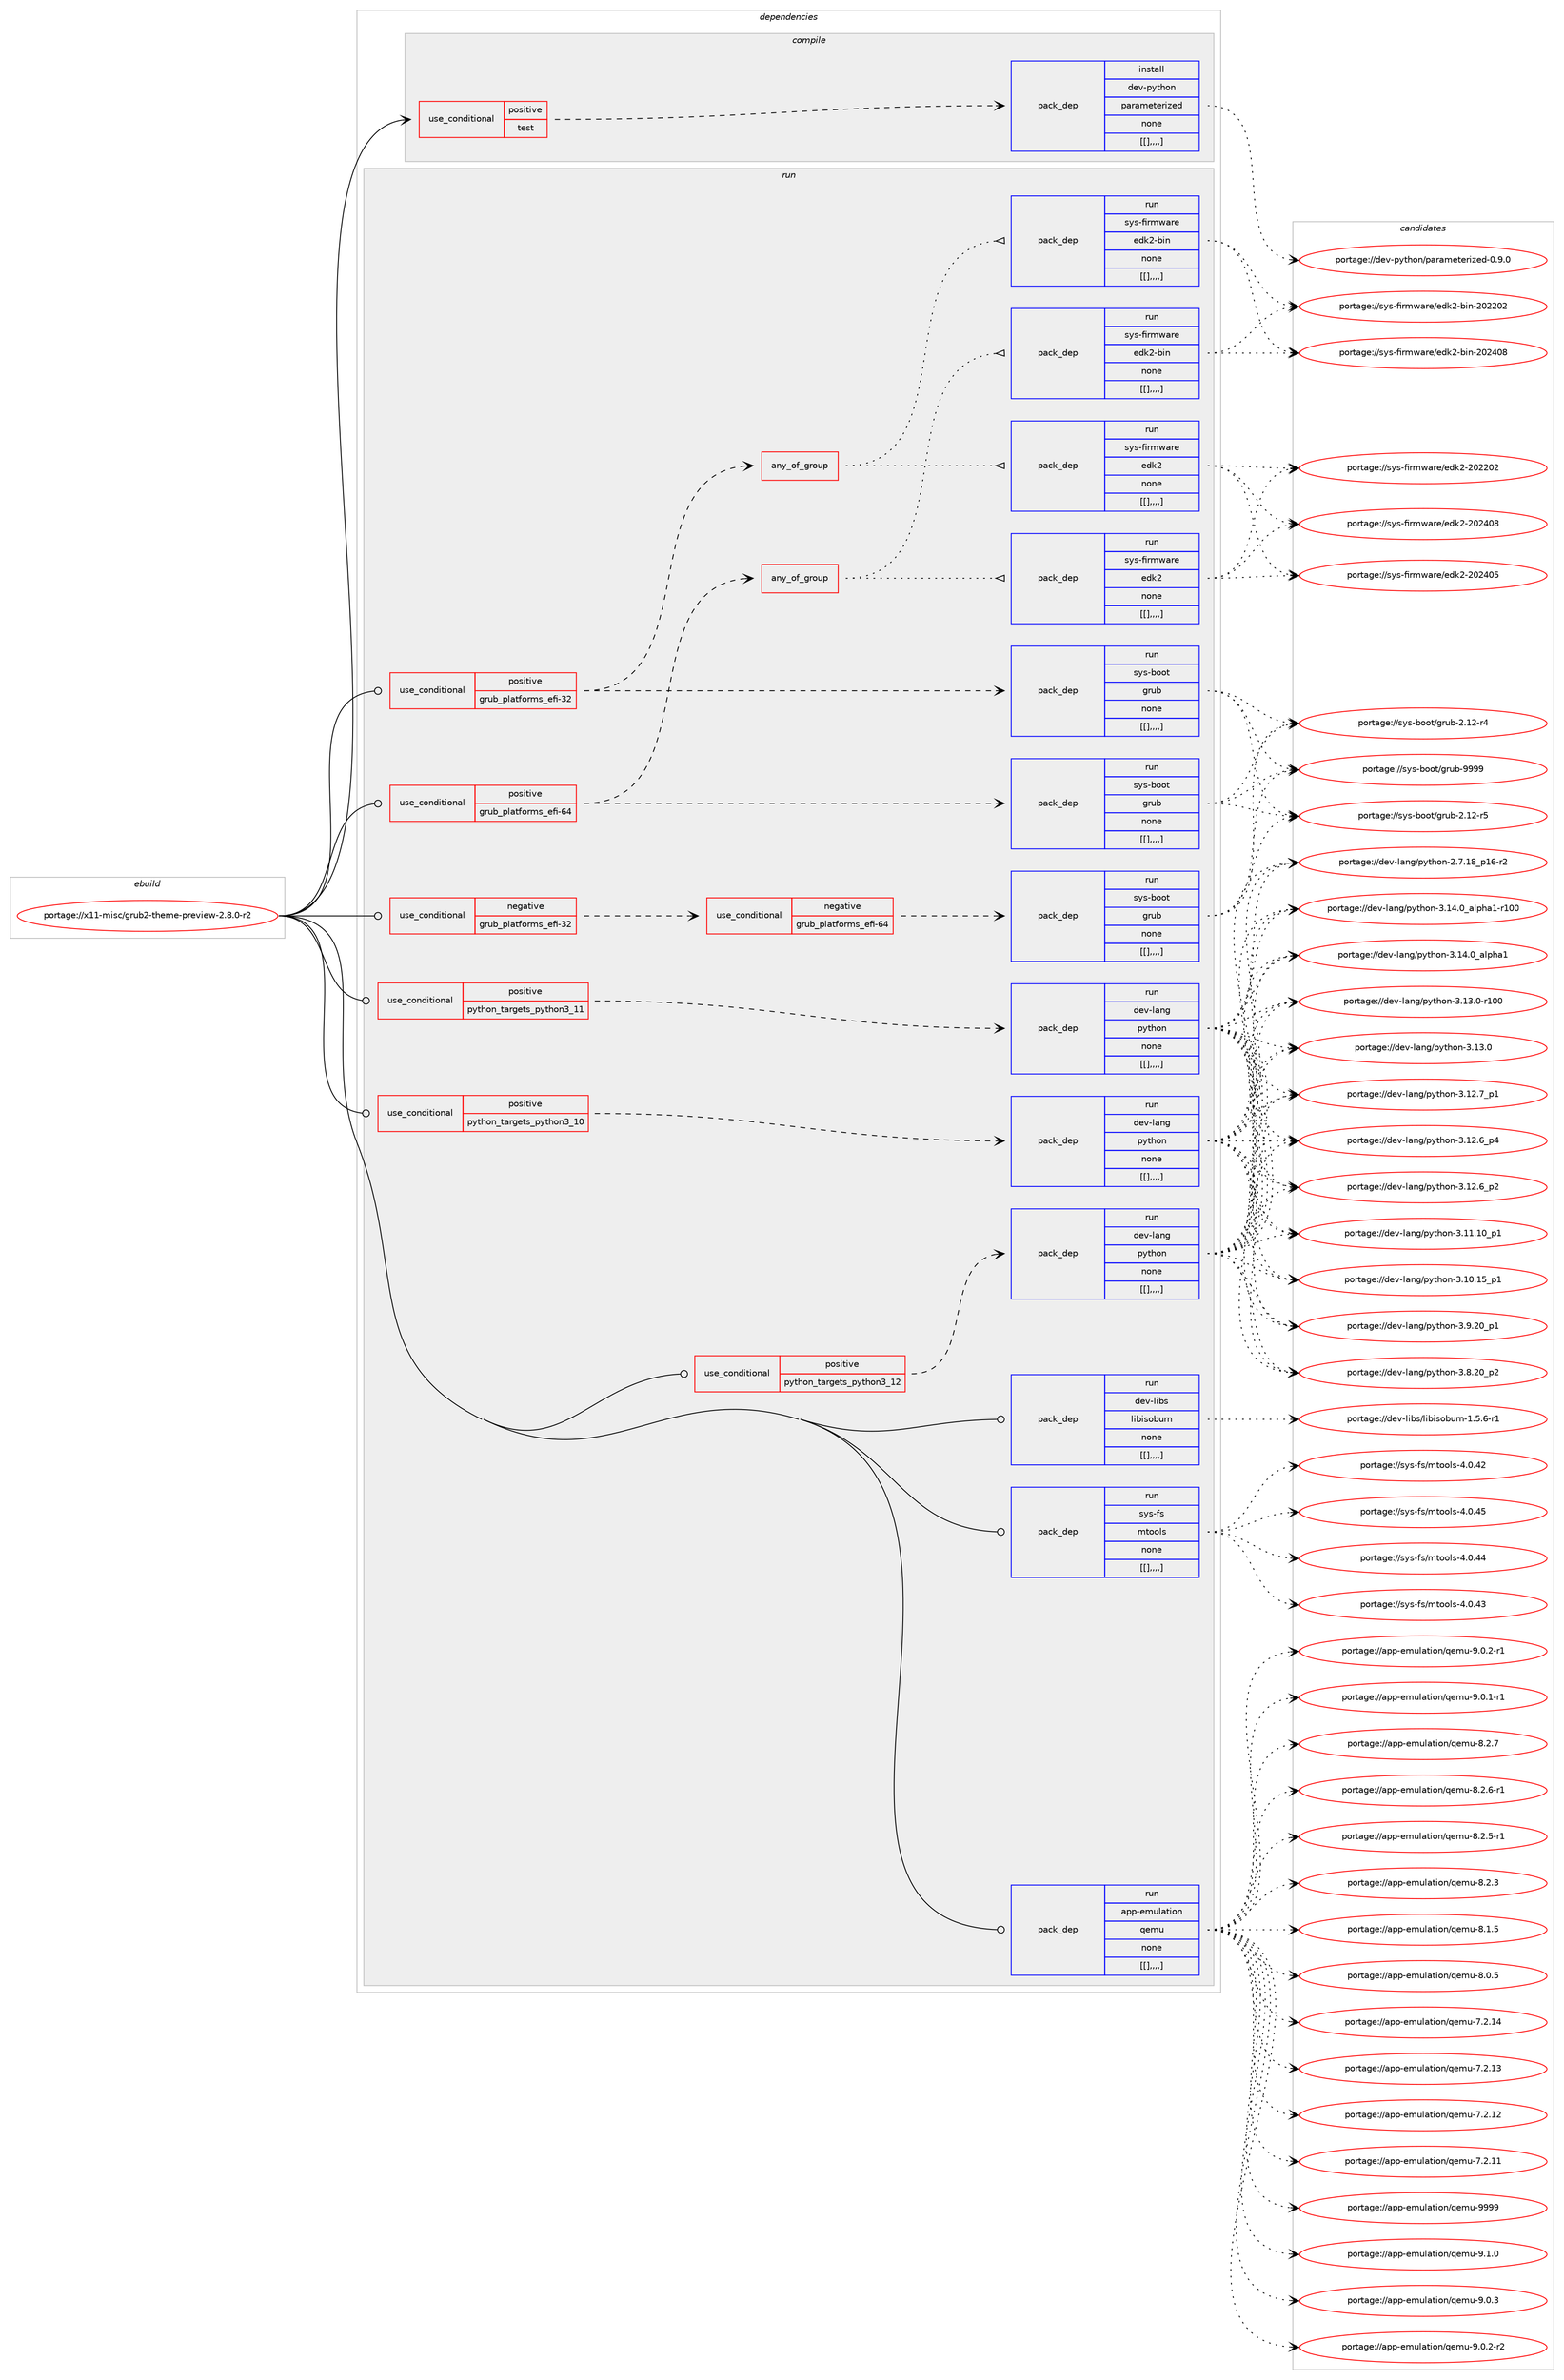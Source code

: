 digraph prolog {

# *************
# Graph options
# *************

newrank=true;
concentrate=true;
compound=true;
graph [rankdir=LR,fontname=Helvetica,fontsize=10,ranksep=1.5];#, ranksep=2.5, nodesep=0.2];
edge  [arrowhead=vee];
node  [fontname=Helvetica,fontsize=10];

# **********
# The ebuild
# **********

subgraph cluster_leftcol {
color=gray;
label=<<i>ebuild</i>>;
id [label="portage://x11-misc/grub2-theme-preview-2.8.0-r2", color=red, width=4, href="../x11-misc/grub2-theme-preview-2.8.0-r2.svg"];
}

# ****************
# The dependencies
# ****************

subgraph cluster_midcol {
color=gray;
label=<<i>dependencies</i>>;
subgraph cluster_compile {
fillcolor="#eeeeee";
style=filled;
label=<<i>compile</i>>;
subgraph cond129459 {
dependency484952 [label=<<TABLE BORDER="0" CELLBORDER="1" CELLSPACING="0" CELLPADDING="4"><TR><TD ROWSPAN="3" CELLPADDING="10">use_conditional</TD></TR><TR><TD>positive</TD></TR><TR><TD>test</TD></TR></TABLE>>, shape=none, color=red];
subgraph pack351850 {
dependency485080 [label=<<TABLE BORDER="0" CELLBORDER="1" CELLSPACING="0" CELLPADDING="4" WIDTH="220"><TR><TD ROWSPAN="6" CELLPADDING="30">pack_dep</TD></TR><TR><TD WIDTH="110">install</TD></TR><TR><TD>dev-python</TD></TR><TR><TD>parameterized</TD></TR><TR><TD>none</TD></TR><TR><TD>[[],,,,]</TD></TR></TABLE>>, shape=none, color=blue];
}
dependency484952:e -> dependency485080:w [weight=20,style="dashed",arrowhead="vee"];
}
id:e -> dependency484952:w [weight=20,style="solid",arrowhead="vee"];
}
subgraph cluster_compileandrun {
fillcolor="#eeeeee";
style=filled;
label=<<i>compile and run</i>>;
}
subgraph cluster_run {
fillcolor="#eeeeee";
style=filled;
label=<<i>run</i>>;
subgraph cond129482 {
dependency485090 [label=<<TABLE BORDER="0" CELLBORDER="1" CELLSPACING="0" CELLPADDING="4"><TR><TD ROWSPAN="3" CELLPADDING="10">use_conditional</TD></TR><TR><TD>negative</TD></TR><TR><TD>grub_platforms_efi-32</TD></TR></TABLE>>, shape=none, color=red];
subgraph cond129487 {
dependency485123 [label=<<TABLE BORDER="0" CELLBORDER="1" CELLSPACING="0" CELLPADDING="4"><TR><TD ROWSPAN="3" CELLPADDING="10">use_conditional</TD></TR><TR><TD>negative</TD></TR><TR><TD>grub_platforms_efi-64</TD></TR></TABLE>>, shape=none, color=red];
subgraph pack351985 {
dependency485158 [label=<<TABLE BORDER="0" CELLBORDER="1" CELLSPACING="0" CELLPADDING="4" WIDTH="220"><TR><TD ROWSPAN="6" CELLPADDING="30">pack_dep</TD></TR><TR><TD WIDTH="110">run</TD></TR><TR><TD>sys-boot</TD></TR><TR><TD>grub</TD></TR><TR><TD>none</TD></TR><TR><TD>[[],,,,]</TD></TR></TABLE>>, shape=none, color=blue];
}
dependency485123:e -> dependency485158:w [weight=20,style="dashed",arrowhead="vee"];
}
dependency485090:e -> dependency485123:w [weight=20,style="dashed",arrowhead="vee"];
}
id:e -> dependency485090:w [weight=20,style="solid",arrowhead="odot"];
subgraph cond129493 {
dependency485229 [label=<<TABLE BORDER="0" CELLBORDER="1" CELLSPACING="0" CELLPADDING="4"><TR><TD ROWSPAN="3" CELLPADDING="10">use_conditional</TD></TR><TR><TD>positive</TD></TR><TR><TD>grub_platforms_efi-32</TD></TR></TABLE>>, shape=none, color=red];
subgraph pack352079 {
dependency485232 [label=<<TABLE BORDER="0" CELLBORDER="1" CELLSPACING="0" CELLPADDING="4" WIDTH="220"><TR><TD ROWSPAN="6" CELLPADDING="30">pack_dep</TD></TR><TR><TD WIDTH="110">run</TD></TR><TR><TD>sys-boot</TD></TR><TR><TD>grub</TD></TR><TR><TD>none</TD></TR><TR><TD>[[],,,,]</TD></TR></TABLE>>, shape=none, color=blue];
}
dependency485229:e -> dependency485232:w [weight=20,style="dashed",arrowhead="vee"];
subgraph any3428 {
dependency485235 [label=<<TABLE BORDER="0" CELLBORDER="1" CELLSPACING="0" CELLPADDING="4"><TR><TD CELLPADDING="10">any_of_group</TD></TR></TABLE>>, shape=none, color=red];subgraph pack352114 {
dependency485287 [label=<<TABLE BORDER="0" CELLBORDER="1" CELLSPACING="0" CELLPADDING="4" WIDTH="220"><TR><TD ROWSPAN="6" CELLPADDING="30">pack_dep</TD></TR><TR><TD WIDTH="110">run</TD></TR><TR><TD>sys-firmware</TD></TR><TR><TD>edk2</TD></TR><TR><TD>none</TD></TR><TR><TD>[[],,,,]</TD></TR></TABLE>>, shape=none, color=blue];
}
dependency485235:e -> dependency485287:w [weight=20,style="dotted",arrowhead="oinv"];
subgraph pack352129 {
dependency485292 [label=<<TABLE BORDER="0" CELLBORDER="1" CELLSPACING="0" CELLPADDING="4" WIDTH="220"><TR><TD ROWSPAN="6" CELLPADDING="30">pack_dep</TD></TR><TR><TD WIDTH="110">run</TD></TR><TR><TD>sys-firmware</TD></TR><TR><TD>edk2-bin</TD></TR><TR><TD>none</TD></TR><TR><TD>[[],,,,]</TD></TR></TABLE>>, shape=none, color=blue];
}
dependency485235:e -> dependency485292:w [weight=20,style="dotted",arrowhead="oinv"];
}
dependency485229:e -> dependency485235:w [weight=20,style="dashed",arrowhead="vee"];
}
id:e -> dependency485229:w [weight=20,style="solid",arrowhead="odot"];
subgraph cond129512 {
dependency485296 [label=<<TABLE BORDER="0" CELLBORDER="1" CELLSPACING="0" CELLPADDING="4"><TR><TD ROWSPAN="3" CELLPADDING="10">use_conditional</TD></TR><TR><TD>positive</TD></TR><TR><TD>grub_platforms_efi-64</TD></TR></TABLE>>, shape=none, color=red];
subgraph pack352151 {
dependency485333 [label=<<TABLE BORDER="0" CELLBORDER="1" CELLSPACING="0" CELLPADDING="4" WIDTH="220"><TR><TD ROWSPAN="6" CELLPADDING="30">pack_dep</TD></TR><TR><TD WIDTH="110">run</TD></TR><TR><TD>sys-boot</TD></TR><TR><TD>grub</TD></TR><TR><TD>none</TD></TR><TR><TD>[[],,,,]</TD></TR></TABLE>>, shape=none, color=blue];
}
dependency485296:e -> dependency485333:w [weight=20,style="dashed",arrowhead="vee"];
subgraph any3430 {
dependency485353 [label=<<TABLE BORDER="0" CELLBORDER="1" CELLSPACING="0" CELLPADDING="4"><TR><TD CELLPADDING="10">any_of_group</TD></TR></TABLE>>, shape=none, color=red];subgraph pack352197 {
dependency485374 [label=<<TABLE BORDER="0" CELLBORDER="1" CELLSPACING="0" CELLPADDING="4" WIDTH="220"><TR><TD ROWSPAN="6" CELLPADDING="30">pack_dep</TD></TR><TR><TD WIDTH="110">run</TD></TR><TR><TD>sys-firmware</TD></TR><TR><TD>edk2</TD></TR><TR><TD>none</TD></TR><TR><TD>[[],,,,]</TD></TR></TABLE>>, shape=none, color=blue];
}
dependency485353:e -> dependency485374:w [weight=20,style="dotted",arrowhead="oinv"];
subgraph pack352202 {
dependency485438 [label=<<TABLE BORDER="0" CELLBORDER="1" CELLSPACING="0" CELLPADDING="4" WIDTH="220"><TR><TD ROWSPAN="6" CELLPADDING="30">pack_dep</TD></TR><TR><TD WIDTH="110">run</TD></TR><TR><TD>sys-firmware</TD></TR><TR><TD>edk2-bin</TD></TR><TR><TD>none</TD></TR><TR><TD>[[],,,,]</TD></TR></TABLE>>, shape=none, color=blue];
}
dependency485353:e -> dependency485438:w [weight=20,style="dotted",arrowhead="oinv"];
}
dependency485296:e -> dependency485353:w [weight=20,style="dashed",arrowhead="vee"];
}
id:e -> dependency485296:w [weight=20,style="solid",arrowhead="odot"];
subgraph cond129542 {
dependency485474 [label=<<TABLE BORDER="0" CELLBORDER="1" CELLSPACING="0" CELLPADDING="4"><TR><TD ROWSPAN="3" CELLPADDING="10">use_conditional</TD></TR><TR><TD>positive</TD></TR><TR><TD>python_targets_python3_10</TD></TR></TABLE>>, shape=none, color=red];
subgraph pack352275 {
dependency485507 [label=<<TABLE BORDER="0" CELLBORDER="1" CELLSPACING="0" CELLPADDING="4" WIDTH="220"><TR><TD ROWSPAN="6" CELLPADDING="30">pack_dep</TD></TR><TR><TD WIDTH="110">run</TD></TR><TR><TD>dev-lang</TD></TR><TR><TD>python</TD></TR><TR><TD>none</TD></TR><TR><TD>[[],,,,]</TD></TR></TABLE>>, shape=none, color=blue];
}
dependency485474:e -> dependency485507:w [weight=20,style="dashed",arrowhead="vee"];
}
id:e -> dependency485474:w [weight=20,style="solid",arrowhead="odot"];
subgraph cond129565 {
dependency485547 [label=<<TABLE BORDER="0" CELLBORDER="1" CELLSPACING="0" CELLPADDING="4"><TR><TD ROWSPAN="3" CELLPADDING="10">use_conditional</TD></TR><TR><TD>positive</TD></TR><TR><TD>python_targets_python3_11</TD></TR></TABLE>>, shape=none, color=red];
subgraph pack352344 {
dependency485587 [label=<<TABLE BORDER="0" CELLBORDER="1" CELLSPACING="0" CELLPADDING="4" WIDTH="220"><TR><TD ROWSPAN="6" CELLPADDING="30">pack_dep</TD></TR><TR><TD WIDTH="110">run</TD></TR><TR><TD>dev-lang</TD></TR><TR><TD>python</TD></TR><TR><TD>none</TD></TR><TR><TD>[[],,,,]</TD></TR></TABLE>>, shape=none, color=blue];
}
dependency485547:e -> dependency485587:w [weight=20,style="dashed",arrowhead="vee"];
}
id:e -> dependency485547:w [weight=20,style="solid",arrowhead="odot"];
subgraph cond129572 {
dependency485607 [label=<<TABLE BORDER="0" CELLBORDER="1" CELLSPACING="0" CELLPADDING="4"><TR><TD ROWSPAN="3" CELLPADDING="10">use_conditional</TD></TR><TR><TD>positive</TD></TR><TR><TD>python_targets_python3_12</TD></TR></TABLE>>, shape=none, color=red];
subgraph pack352391 {
dependency485683 [label=<<TABLE BORDER="0" CELLBORDER="1" CELLSPACING="0" CELLPADDING="4" WIDTH="220"><TR><TD ROWSPAN="6" CELLPADDING="30">pack_dep</TD></TR><TR><TD WIDTH="110">run</TD></TR><TR><TD>dev-lang</TD></TR><TR><TD>python</TD></TR><TR><TD>none</TD></TR><TR><TD>[[],,,,]</TD></TR></TABLE>>, shape=none, color=blue];
}
dependency485607:e -> dependency485683:w [weight=20,style="dashed",arrowhead="vee"];
}
id:e -> dependency485607:w [weight=20,style="solid",arrowhead="odot"];
subgraph pack352462 {
dependency485708 [label=<<TABLE BORDER="0" CELLBORDER="1" CELLSPACING="0" CELLPADDING="4" WIDTH="220"><TR><TD ROWSPAN="6" CELLPADDING="30">pack_dep</TD></TR><TR><TD WIDTH="110">run</TD></TR><TR><TD>app-emulation</TD></TR><TR><TD>qemu</TD></TR><TR><TD>none</TD></TR><TR><TD>[[],,,,]</TD></TR></TABLE>>, shape=none, color=blue];
}
id:e -> dependency485708:w [weight=20,style="solid",arrowhead="odot"];
subgraph pack352500 {
dependency485793 [label=<<TABLE BORDER="0" CELLBORDER="1" CELLSPACING="0" CELLPADDING="4" WIDTH="220"><TR><TD ROWSPAN="6" CELLPADDING="30">pack_dep</TD></TR><TR><TD WIDTH="110">run</TD></TR><TR><TD>dev-libs</TD></TR><TR><TD>libisoburn</TD></TR><TR><TD>none</TD></TR><TR><TD>[[],,,,]</TD></TR></TABLE>>, shape=none, color=blue];
}
id:e -> dependency485793:w [weight=20,style="solid",arrowhead="odot"];
subgraph pack352549 {
dependency485830 [label=<<TABLE BORDER="0" CELLBORDER="1" CELLSPACING="0" CELLPADDING="4" WIDTH="220"><TR><TD ROWSPAN="6" CELLPADDING="30">pack_dep</TD></TR><TR><TD WIDTH="110">run</TD></TR><TR><TD>sys-fs</TD></TR><TR><TD>mtools</TD></TR><TR><TD>none</TD></TR><TR><TD>[[],,,,]</TD></TR></TABLE>>, shape=none, color=blue];
}
id:e -> dependency485830:w [weight=20,style="solid",arrowhead="odot"];
}
}

# **************
# The candidates
# **************

subgraph cluster_choices {
rank=same;
color=gray;
label=<<i>candidates</i>>;

subgraph choice351974 {
color=black;
nodesep=1;
choice10010111845112121116104111110471129711497109101116101114105122101100454846574648 [label="portage://dev-python/parameterized-0.9.0", color=red, width=4,href="../dev-python/parameterized-0.9.0.svg"];
dependency485080:e -> choice10010111845112121116104111110471129711497109101116101114105122101100454846574648:w [style=dotted,weight="100"];
}
subgraph choice351976 {
color=black;
nodesep=1;
choice115121115459811111111647103114117984557575757 [label="portage://sys-boot/grub-9999", color=red, width=4,href="../sys-boot/grub-9999.svg"];
choice1151211154598111111116471031141179845504649504511453 [label="portage://sys-boot/grub-2.12-r5", color=red, width=4,href="../sys-boot/grub-2.12-r5.svg"];
choice1151211154598111111116471031141179845504649504511452 [label="portage://sys-boot/grub-2.12-r4", color=red, width=4,href="../sys-boot/grub-2.12-r4.svg"];
dependency485158:e -> choice115121115459811111111647103114117984557575757:w [style=dotted,weight="100"];
dependency485158:e -> choice1151211154598111111116471031141179845504649504511453:w [style=dotted,weight="100"];
dependency485158:e -> choice1151211154598111111116471031141179845504649504511452:w [style=dotted,weight="100"];
}
subgraph choice351978 {
color=black;
nodesep=1;
choice115121115459811111111647103114117984557575757 [label="portage://sys-boot/grub-9999", color=red, width=4,href="../sys-boot/grub-9999.svg"];
choice1151211154598111111116471031141179845504649504511453 [label="portage://sys-boot/grub-2.12-r5", color=red, width=4,href="../sys-boot/grub-2.12-r5.svg"];
choice1151211154598111111116471031141179845504649504511452 [label="portage://sys-boot/grub-2.12-r4", color=red, width=4,href="../sys-boot/grub-2.12-r4.svg"];
dependency485232:e -> choice115121115459811111111647103114117984557575757:w [style=dotted,weight="100"];
dependency485232:e -> choice1151211154598111111116471031141179845504649504511453:w [style=dotted,weight="100"];
dependency485232:e -> choice1151211154598111111116471031141179845504649504511452:w [style=dotted,weight="100"];
}
subgraph choice352029 {
color=black;
nodesep=1;
choice1151211154510210511410911997114101471011001075045504850524856 [label="portage://sys-firmware/edk2-202408", color=red, width=4,href="../sys-firmware/edk2-202408.svg"];
choice1151211154510210511410911997114101471011001075045504850524853 [label="portage://sys-firmware/edk2-202405", color=red, width=4,href="../sys-firmware/edk2-202405.svg"];
choice1151211154510210511410911997114101471011001075045504850504850 [label="portage://sys-firmware/edk2-202202", color=red, width=4,href="../sys-firmware/edk2-202202.svg"];
dependency485287:e -> choice1151211154510210511410911997114101471011001075045504850524856:w [style=dotted,weight="100"];
dependency485287:e -> choice1151211154510210511410911997114101471011001075045504850524853:w [style=dotted,weight="100"];
dependency485287:e -> choice1151211154510210511410911997114101471011001075045504850504850:w [style=dotted,weight="100"];
}
subgraph choice352108 {
color=black;
nodesep=1;
choice11512111545102105114109119971141014710110010750459810511045504850524856 [label="portage://sys-firmware/edk2-bin-202408", color=red, width=4,href="../sys-firmware/edk2-bin-202408.svg"];
choice11512111545102105114109119971141014710110010750459810511045504850504850 [label="portage://sys-firmware/edk2-bin-202202", color=red, width=4,href="../sys-firmware/edk2-bin-202202.svg"];
dependency485292:e -> choice11512111545102105114109119971141014710110010750459810511045504850524856:w [style=dotted,weight="100"];
dependency485292:e -> choice11512111545102105114109119971141014710110010750459810511045504850504850:w [style=dotted,weight="100"];
}
subgraph choice352127 {
color=black;
nodesep=1;
choice115121115459811111111647103114117984557575757 [label="portage://sys-boot/grub-9999", color=red, width=4,href="../sys-boot/grub-9999.svg"];
choice1151211154598111111116471031141179845504649504511453 [label="portage://sys-boot/grub-2.12-r5", color=red, width=4,href="../sys-boot/grub-2.12-r5.svg"];
choice1151211154598111111116471031141179845504649504511452 [label="portage://sys-boot/grub-2.12-r4", color=red, width=4,href="../sys-boot/grub-2.12-r4.svg"];
dependency485333:e -> choice115121115459811111111647103114117984557575757:w [style=dotted,weight="100"];
dependency485333:e -> choice1151211154598111111116471031141179845504649504511453:w [style=dotted,weight="100"];
dependency485333:e -> choice1151211154598111111116471031141179845504649504511452:w [style=dotted,weight="100"];
}
subgraph choice352143 {
color=black;
nodesep=1;
choice1151211154510210511410911997114101471011001075045504850524856 [label="portage://sys-firmware/edk2-202408", color=red, width=4,href="../sys-firmware/edk2-202408.svg"];
choice1151211154510210511410911997114101471011001075045504850524853 [label="portage://sys-firmware/edk2-202405", color=red, width=4,href="../sys-firmware/edk2-202405.svg"];
choice1151211154510210511410911997114101471011001075045504850504850 [label="portage://sys-firmware/edk2-202202", color=red, width=4,href="../sys-firmware/edk2-202202.svg"];
dependency485374:e -> choice1151211154510210511410911997114101471011001075045504850524856:w [style=dotted,weight="100"];
dependency485374:e -> choice1151211154510210511410911997114101471011001075045504850524853:w [style=dotted,weight="100"];
dependency485374:e -> choice1151211154510210511410911997114101471011001075045504850504850:w [style=dotted,weight="100"];
}
subgraph choice352171 {
color=black;
nodesep=1;
choice11512111545102105114109119971141014710110010750459810511045504850524856 [label="portage://sys-firmware/edk2-bin-202408", color=red, width=4,href="../sys-firmware/edk2-bin-202408.svg"];
choice11512111545102105114109119971141014710110010750459810511045504850504850 [label="portage://sys-firmware/edk2-bin-202202", color=red, width=4,href="../sys-firmware/edk2-bin-202202.svg"];
dependency485438:e -> choice11512111545102105114109119971141014710110010750459810511045504850524856:w [style=dotted,weight="100"];
dependency485438:e -> choice11512111545102105114109119971141014710110010750459810511045504850504850:w [style=dotted,weight="100"];
}
subgraph choice352176 {
color=black;
nodesep=1;
choice100101118451089711010347112121116104111110455146495246489597108112104974945114494848 [label="portage://dev-lang/python-3.14.0_alpha1-r100", color=red, width=4,href="../dev-lang/python-3.14.0_alpha1-r100.svg"];
choice1001011184510897110103471121211161041111104551464952464895971081121049749 [label="portage://dev-lang/python-3.14.0_alpha1", color=red, width=4,href="../dev-lang/python-3.14.0_alpha1.svg"];
choice1001011184510897110103471121211161041111104551464951464845114494848 [label="portage://dev-lang/python-3.13.0-r100", color=red, width=4,href="../dev-lang/python-3.13.0-r100.svg"];
choice10010111845108971101034711212111610411111045514649514648 [label="portage://dev-lang/python-3.13.0", color=red, width=4,href="../dev-lang/python-3.13.0.svg"];
choice100101118451089711010347112121116104111110455146495046559511249 [label="portage://dev-lang/python-3.12.7_p1", color=red, width=4,href="../dev-lang/python-3.12.7_p1.svg"];
choice100101118451089711010347112121116104111110455146495046549511252 [label="portage://dev-lang/python-3.12.6_p4", color=red, width=4,href="../dev-lang/python-3.12.6_p4.svg"];
choice100101118451089711010347112121116104111110455146495046549511250 [label="portage://dev-lang/python-3.12.6_p2", color=red, width=4,href="../dev-lang/python-3.12.6_p2.svg"];
choice10010111845108971101034711212111610411111045514649494649489511249 [label="portage://dev-lang/python-3.11.10_p1", color=red, width=4,href="../dev-lang/python-3.11.10_p1.svg"];
choice10010111845108971101034711212111610411111045514649484649539511249 [label="portage://dev-lang/python-3.10.15_p1", color=red, width=4,href="../dev-lang/python-3.10.15_p1.svg"];
choice100101118451089711010347112121116104111110455146574650489511249 [label="portage://dev-lang/python-3.9.20_p1", color=red, width=4,href="../dev-lang/python-3.9.20_p1.svg"];
choice100101118451089711010347112121116104111110455146564650489511250 [label="portage://dev-lang/python-3.8.20_p2", color=red, width=4,href="../dev-lang/python-3.8.20_p2.svg"];
choice100101118451089711010347112121116104111110455046554649569511249544511450 [label="portage://dev-lang/python-2.7.18_p16-r2", color=red, width=4,href="../dev-lang/python-2.7.18_p16-r2.svg"];
dependency485507:e -> choice100101118451089711010347112121116104111110455146495246489597108112104974945114494848:w [style=dotted,weight="100"];
dependency485507:e -> choice1001011184510897110103471121211161041111104551464952464895971081121049749:w [style=dotted,weight="100"];
dependency485507:e -> choice1001011184510897110103471121211161041111104551464951464845114494848:w [style=dotted,weight="100"];
dependency485507:e -> choice10010111845108971101034711212111610411111045514649514648:w [style=dotted,weight="100"];
dependency485507:e -> choice100101118451089711010347112121116104111110455146495046559511249:w [style=dotted,weight="100"];
dependency485507:e -> choice100101118451089711010347112121116104111110455146495046549511252:w [style=dotted,weight="100"];
dependency485507:e -> choice100101118451089711010347112121116104111110455146495046549511250:w [style=dotted,weight="100"];
dependency485507:e -> choice10010111845108971101034711212111610411111045514649494649489511249:w [style=dotted,weight="100"];
dependency485507:e -> choice10010111845108971101034711212111610411111045514649484649539511249:w [style=dotted,weight="100"];
dependency485507:e -> choice100101118451089711010347112121116104111110455146574650489511249:w [style=dotted,weight="100"];
dependency485507:e -> choice100101118451089711010347112121116104111110455146564650489511250:w [style=dotted,weight="100"];
dependency485507:e -> choice100101118451089711010347112121116104111110455046554649569511249544511450:w [style=dotted,weight="100"];
}
subgraph choice352189 {
color=black;
nodesep=1;
choice100101118451089711010347112121116104111110455146495246489597108112104974945114494848 [label="portage://dev-lang/python-3.14.0_alpha1-r100", color=red, width=4,href="../dev-lang/python-3.14.0_alpha1-r100.svg"];
choice1001011184510897110103471121211161041111104551464952464895971081121049749 [label="portage://dev-lang/python-3.14.0_alpha1", color=red, width=4,href="../dev-lang/python-3.14.0_alpha1.svg"];
choice1001011184510897110103471121211161041111104551464951464845114494848 [label="portage://dev-lang/python-3.13.0-r100", color=red, width=4,href="../dev-lang/python-3.13.0-r100.svg"];
choice10010111845108971101034711212111610411111045514649514648 [label="portage://dev-lang/python-3.13.0", color=red, width=4,href="../dev-lang/python-3.13.0.svg"];
choice100101118451089711010347112121116104111110455146495046559511249 [label="portage://dev-lang/python-3.12.7_p1", color=red, width=4,href="../dev-lang/python-3.12.7_p1.svg"];
choice100101118451089711010347112121116104111110455146495046549511252 [label="portage://dev-lang/python-3.12.6_p4", color=red, width=4,href="../dev-lang/python-3.12.6_p4.svg"];
choice100101118451089711010347112121116104111110455146495046549511250 [label="portage://dev-lang/python-3.12.6_p2", color=red, width=4,href="../dev-lang/python-3.12.6_p2.svg"];
choice10010111845108971101034711212111610411111045514649494649489511249 [label="portage://dev-lang/python-3.11.10_p1", color=red, width=4,href="../dev-lang/python-3.11.10_p1.svg"];
choice10010111845108971101034711212111610411111045514649484649539511249 [label="portage://dev-lang/python-3.10.15_p1", color=red, width=4,href="../dev-lang/python-3.10.15_p1.svg"];
choice100101118451089711010347112121116104111110455146574650489511249 [label="portage://dev-lang/python-3.9.20_p1", color=red, width=4,href="../dev-lang/python-3.9.20_p1.svg"];
choice100101118451089711010347112121116104111110455146564650489511250 [label="portage://dev-lang/python-3.8.20_p2", color=red, width=4,href="../dev-lang/python-3.8.20_p2.svg"];
choice100101118451089711010347112121116104111110455046554649569511249544511450 [label="portage://dev-lang/python-2.7.18_p16-r2", color=red, width=4,href="../dev-lang/python-2.7.18_p16-r2.svg"];
dependency485587:e -> choice100101118451089711010347112121116104111110455146495246489597108112104974945114494848:w [style=dotted,weight="100"];
dependency485587:e -> choice1001011184510897110103471121211161041111104551464952464895971081121049749:w [style=dotted,weight="100"];
dependency485587:e -> choice1001011184510897110103471121211161041111104551464951464845114494848:w [style=dotted,weight="100"];
dependency485587:e -> choice10010111845108971101034711212111610411111045514649514648:w [style=dotted,weight="100"];
dependency485587:e -> choice100101118451089711010347112121116104111110455146495046559511249:w [style=dotted,weight="100"];
dependency485587:e -> choice100101118451089711010347112121116104111110455146495046549511252:w [style=dotted,weight="100"];
dependency485587:e -> choice100101118451089711010347112121116104111110455146495046549511250:w [style=dotted,weight="100"];
dependency485587:e -> choice10010111845108971101034711212111610411111045514649494649489511249:w [style=dotted,weight="100"];
dependency485587:e -> choice10010111845108971101034711212111610411111045514649484649539511249:w [style=dotted,weight="100"];
dependency485587:e -> choice100101118451089711010347112121116104111110455146574650489511249:w [style=dotted,weight="100"];
dependency485587:e -> choice100101118451089711010347112121116104111110455146564650489511250:w [style=dotted,weight="100"];
dependency485587:e -> choice100101118451089711010347112121116104111110455046554649569511249544511450:w [style=dotted,weight="100"];
}
subgraph choice352199 {
color=black;
nodesep=1;
choice100101118451089711010347112121116104111110455146495246489597108112104974945114494848 [label="portage://dev-lang/python-3.14.0_alpha1-r100", color=red, width=4,href="../dev-lang/python-3.14.0_alpha1-r100.svg"];
choice1001011184510897110103471121211161041111104551464952464895971081121049749 [label="portage://dev-lang/python-3.14.0_alpha1", color=red, width=4,href="../dev-lang/python-3.14.0_alpha1.svg"];
choice1001011184510897110103471121211161041111104551464951464845114494848 [label="portage://dev-lang/python-3.13.0-r100", color=red, width=4,href="../dev-lang/python-3.13.0-r100.svg"];
choice10010111845108971101034711212111610411111045514649514648 [label="portage://dev-lang/python-3.13.0", color=red, width=4,href="../dev-lang/python-3.13.0.svg"];
choice100101118451089711010347112121116104111110455146495046559511249 [label="portage://dev-lang/python-3.12.7_p1", color=red, width=4,href="../dev-lang/python-3.12.7_p1.svg"];
choice100101118451089711010347112121116104111110455146495046549511252 [label="portage://dev-lang/python-3.12.6_p4", color=red, width=4,href="../dev-lang/python-3.12.6_p4.svg"];
choice100101118451089711010347112121116104111110455146495046549511250 [label="portage://dev-lang/python-3.12.6_p2", color=red, width=4,href="../dev-lang/python-3.12.6_p2.svg"];
choice10010111845108971101034711212111610411111045514649494649489511249 [label="portage://dev-lang/python-3.11.10_p1", color=red, width=4,href="../dev-lang/python-3.11.10_p1.svg"];
choice10010111845108971101034711212111610411111045514649484649539511249 [label="portage://dev-lang/python-3.10.15_p1", color=red, width=4,href="../dev-lang/python-3.10.15_p1.svg"];
choice100101118451089711010347112121116104111110455146574650489511249 [label="portage://dev-lang/python-3.9.20_p1", color=red, width=4,href="../dev-lang/python-3.9.20_p1.svg"];
choice100101118451089711010347112121116104111110455146564650489511250 [label="portage://dev-lang/python-3.8.20_p2", color=red, width=4,href="../dev-lang/python-3.8.20_p2.svg"];
choice100101118451089711010347112121116104111110455046554649569511249544511450 [label="portage://dev-lang/python-2.7.18_p16-r2", color=red, width=4,href="../dev-lang/python-2.7.18_p16-r2.svg"];
dependency485683:e -> choice100101118451089711010347112121116104111110455146495246489597108112104974945114494848:w [style=dotted,weight="100"];
dependency485683:e -> choice1001011184510897110103471121211161041111104551464952464895971081121049749:w [style=dotted,weight="100"];
dependency485683:e -> choice1001011184510897110103471121211161041111104551464951464845114494848:w [style=dotted,weight="100"];
dependency485683:e -> choice10010111845108971101034711212111610411111045514649514648:w [style=dotted,weight="100"];
dependency485683:e -> choice100101118451089711010347112121116104111110455146495046559511249:w [style=dotted,weight="100"];
dependency485683:e -> choice100101118451089711010347112121116104111110455146495046549511252:w [style=dotted,weight="100"];
dependency485683:e -> choice100101118451089711010347112121116104111110455146495046549511250:w [style=dotted,weight="100"];
dependency485683:e -> choice10010111845108971101034711212111610411111045514649494649489511249:w [style=dotted,weight="100"];
dependency485683:e -> choice10010111845108971101034711212111610411111045514649484649539511249:w [style=dotted,weight="100"];
dependency485683:e -> choice100101118451089711010347112121116104111110455146574650489511249:w [style=dotted,weight="100"];
dependency485683:e -> choice100101118451089711010347112121116104111110455146564650489511250:w [style=dotted,weight="100"];
dependency485683:e -> choice100101118451089711010347112121116104111110455046554649569511249544511450:w [style=dotted,weight="100"];
}
subgraph choice352211 {
color=black;
nodesep=1;
choice971121124510110911710897116105111110471131011091174557575757 [label="portage://app-emulation/qemu-9999", color=red, width=4,href="../app-emulation/qemu-9999.svg"];
choice97112112451011091171089711610511111047113101109117455746494648 [label="portage://app-emulation/qemu-9.1.0", color=red, width=4,href="../app-emulation/qemu-9.1.0.svg"];
choice97112112451011091171089711610511111047113101109117455746484651 [label="portage://app-emulation/qemu-9.0.3", color=red, width=4,href="../app-emulation/qemu-9.0.3.svg"];
choice971121124510110911710897116105111110471131011091174557464846504511450 [label="portage://app-emulation/qemu-9.0.2-r2", color=red, width=4,href="../app-emulation/qemu-9.0.2-r2.svg"];
choice971121124510110911710897116105111110471131011091174557464846504511449 [label="portage://app-emulation/qemu-9.0.2-r1", color=red, width=4,href="../app-emulation/qemu-9.0.2-r1.svg"];
choice971121124510110911710897116105111110471131011091174557464846494511449 [label="portage://app-emulation/qemu-9.0.1-r1", color=red, width=4,href="../app-emulation/qemu-9.0.1-r1.svg"];
choice97112112451011091171089711610511111047113101109117455646504655 [label="portage://app-emulation/qemu-8.2.7", color=red, width=4,href="../app-emulation/qemu-8.2.7.svg"];
choice971121124510110911710897116105111110471131011091174556465046544511449 [label="portage://app-emulation/qemu-8.2.6-r1", color=red, width=4,href="../app-emulation/qemu-8.2.6-r1.svg"];
choice971121124510110911710897116105111110471131011091174556465046534511449 [label="portage://app-emulation/qemu-8.2.5-r1", color=red, width=4,href="../app-emulation/qemu-8.2.5-r1.svg"];
choice97112112451011091171089711610511111047113101109117455646504651 [label="portage://app-emulation/qemu-8.2.3", color=red, width=4,href="../app-emulation/qemu-8.2.3.svg"];
choice97112112451011091171089711610511111047113101109117455646494653 [label="portage://app-emulation/qemu-8.1.5", color=red, width=4,href="../app-emulation/qemu-8.1.5.svg"];
choice97112112451011091171089711610511111047113101109117455646484653 [label="portage://app-emulation/qemu-8.0.5", color=red, width=4,href="../app-emulation/qemu-8.0.5.svg"];
choice9711211245101109117108971161051111104711310110911745554650464952 [label="portage://app-emulation/qemu-7.2.14", color=red, width=4,href="../app-emulation/qemu-7.2.14.svg"];
choice9711211245101109117108971161051111104711310110911745554650464951 [label="portage://app-emulation/qemu-7.2.13", color=red, width=4,href="../app-emulation/qemu-7.2.13.svg"];
choice9711211245101109117108971161051111104711310110911745554650464950 [label="portage://app-emulation/qemu-7.2.12", color=red, width=4,href="../app-emulation/qemu-7.2.12.svg"];
choice9711211245101109117108971161051111104711310110911745554650464949 [label="portage://app-emulation/qemu-7.2.11", color=red, width=4,href="../app-emulation/qemu-7.2.11.svg"];
dependency485708:e -> choice971121124510110911710897116105111110471131011091174557575757:w [style=dotted,weight="100"];
dependency485708:e -> choice97112112451011091171089711610511111047113101109117455746494648:w [style=dotted,weight="100"];
dependency485708:e -> choice97112112451011091171089711610511111047113101109117455746484651:w [style=dotted,weight="100"];
dependency485708:e -> choice971121124510110911710897116105111110471131011091174557464846504511450:w [style=dotted,weight="100"];
dependency485708:e -> choice971121124510110911710897116105111110471131011091174557464846504511449:w [style=dotted,weight="100"];
dependency485708:e -> choice971121124510110911710897116105111110471131011091174557464846494511449:w [style=dotted,weight="100"];
dependency485708:e -> choice97112112451011091171089711610511111047113101109117455646504655:w [style=dotted,weight="100"];
dependency485708:e -> choice971121124510110911710897116105111110471131011091174556465046544511449:w [style=dotted,weight="100"];
dependency485708:e -> choice971121124510110911710897116105111110471131011091174556465046534511449:w [style=dotted,weight="100"];
dependency485708:e -> choice97112112451011091171089711610511111047113101109117455646504651:w [style=dotted,weight="100"];
dependency485708:e -> choice97112112451011091171089711610511111047113101109117455646494653:w [style=dotted,weight="100"];
dependency485708:e -> choice97112112451011091171089711610511111047113101109117455646484653:w [style=dotted,weight="100"];
dependency485708:e -> choice9711211245101109117108971161051111104711310110911745554650464952:w [style=dotted,weight="100"];
dependency485708:e -> choice9711211245101109117108971161051111104711310110911745554650464951:w [style=dotted,weight="100"];
dependency485708:e -> choice9711211245101109117108971161051111104711310110911745554650464950:w [style=dotted,weight="100"];
dependency485708:e -> choice9711211245101109117108971161051111104711310110911745554650464949:w [style=dotted,weight="100"];
}
subgraph choice352242 {
color=black;
nodesep=1;
choice10010111845108105981154710810598105115111981171141104549465346544511449 [label="portage://dev-libs/libisoburn-1.5.6-r1", color=red, width=4,href="../dev-libs/libisoburn-1.5.6-r1.svg"];
dependency485793:e -> choice10010111845108105981154710810598105115111981171141104549465346544511449:w [style=dotted,weight="100"];
}
subgraph choice352305 {
color=black;
nodesep=1;
choice115121115451021154710911611111110811545524648465253 [label="portage://sys-fs/mtools-4.0.45", color=red, width=4,href="../sys-fs/mtools-4.0.45.svg"];
choice115121115451021154710911611111110811545524648465252 [label="portage://sys-fs/mtools-4.0.44", color=red, width=4,href="../sys-fs/mtools-4.0.44.svg"];
choice115121115451021154710911611111110811545524648465251 [label="portage://sys-fs/mtools-4.0.43", color=red, width=4,href="../sys-fs/mtools-4.0.43.svg"];
choice115121115451021154710911611111110811545524648465250 [label="portage://sys-fs/mtools-4.0.42", color=red, width=4,href="../sys-fs/mtools-4.0.42.svg"];
dependency485830:e -> choice115121115451021154710911611111110811545524648465253:w [style=dotted,weight="100"];
dependency485830:e -> choice115121115451021154710911611111110811545524648465252:w [style=dotted,weight="100"];
dependency485830:e -> choice115121115451021154710911611111110811545524648465251:w [style=dotted,weight="100"];
dependency485830:e -> choice115121115451021154710911611111110811545524648465250:w [style=dotted,weight="100"];
}
}

}
